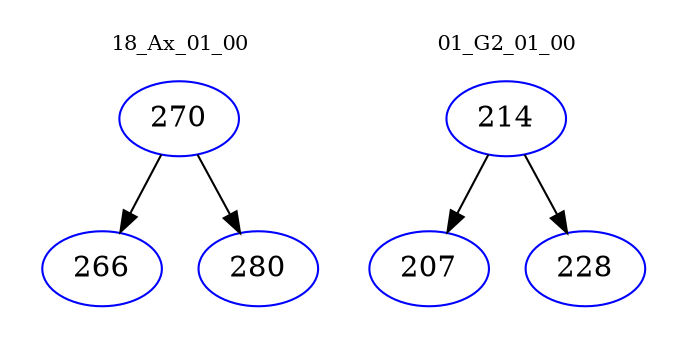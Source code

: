digraph{
subgraph cluster_0 {
color = white
label = "18_Ax_01_00";
fontsize=10;
T0_270 [label="270", color="blue"]
T0_270 -> T0_266 [color="black"]
T0_266 [label="266", color="blue"]
T0_270 -> T0_280 [color="black"]
T0_280 [label="280", color="blue"]
}
subgraph cluster_1 {
color = white
label = "01_G2_01_00";
fontsize=10;
T1_214 [label="214", color="blue"]
T1_214 -> T1_207 [color="black"]
T1_207 [label="207", color="blue"]
T1_214 -> T1_228 [color="black"]
T1_228 [label="228", color="blue"]
}
}
